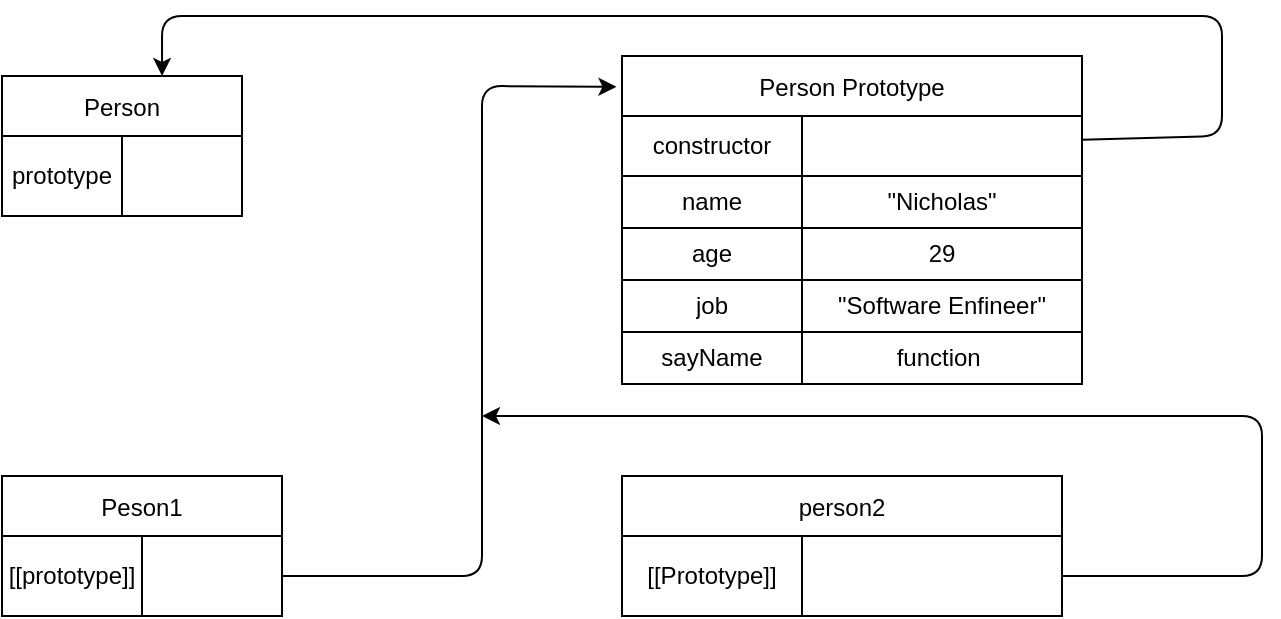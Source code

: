 <mxfile>
    <diagram id="M0w2Fm-CT4PH8TDcVDP7" name="第 1 页">
        <mxGraphModel dx="770" dy="575" grid="1" gridSize="10" guides="1" tooltips="1" connect="1" arrows="1" fold="1" page="1" pageScale="1" pageWidth="827" pageHeight="1169" background="#FFFFFF" math="0" shadow="0">
            <root>
                <mxCell id="0"/>
                <mxCell id="1" parent="0"/>
                <mxCell id="99" value="Person" style="shape=table;startSize=30;container=1;collapsible=0;childLayout=tableLayout;strokeColor=#000000;fillColor=#FFFFFF;fontColor=#000000;" vertex="1" parent="1">
                    <mxGeometry x="70" y="170" width="120" height="70" as="geometry"/>
                </mxCell>
                <mxCell id="100" value="" style="shape=partialRectangle;collapsible=0;dropTarget=0;pointerEvents=0;fillColor=none;top=0;left=0;bottom=0;right=0;points=[[0,0.5],[1,0.5]];portConstraint=eastwest;strokeColor=#000000;" vertex="1" parent="99">
                    <mxGeometry y="30" width="120" height="40" as="geometry"/>
                </mxCell>
                <mxCell id="101" value="&lt;font color=&quot;#000000&quot;&gt;prototype&lt;/font&gt;" style="shape=partialRectangle;html=1;whiteSpace=wrap;connectable=0;overflow=hidden;fillColor=none;top=0;left=0;bottom=0;right=0;pointerEvents=1;strokeColor=#000000;" vertex="1" parent="100">
                    <mxGeometry width="60" height="40" as="geometry">
                        <mxRectangle width="60" height="40" as="alternateBounds"/>
                    </mxGeometry>
                </mxCell>
                <mxCell id="102" value="" style="shape=partialRectangle;html=1;whiteSpace=wrap;connectable=0;overflow=hidden;fillColor=none;top=0;left=0;bottom=0;right=0;pointerEvents=1;strokeColor=#000000;" vertex="1" parent="100">
                    <mxGeometry x="60" width="60" height="40" as="geometry">
                        <mxRectangle width="60" height="40" as="alternateBounds"/>
                    </mxGeometry>
                </mxCell>
                <mxCell id="106" value="Peson1" style="shape=table;startSize=30;container=1;collapsible=0;childLayout=tableLayout;fontColor=#000000;strokeColor=#000000;fillColor=#FFFFFF;" vertex="1" parent="1">
                    <mxGeometry x="70" y="370" width="140" height="70" as="geometry"/>
                </mxCell>
                <mxCell id="107" value="" style="shape=partialRectangle;collapsible=0;dropTarget=0;pointerEvents=0;fillColor=none;top=0;left=0;bottom=0;right=0;points=[[0,0.5],[1,0.5]];portConstraint=eastwest;fontColor=#000000;strokeColor=#000000;" vertex="1" parent="106">
                    <mxGeometry y="30" width="140" height="40" as="geometry"/>
                </mxCell>
                <mxCell id="108" value="[[prototype]]" style="shape=partialRectangle;html=1;whiteSpace=wrap;connectable=0;overflow=hidden;fillColor=none;top=0;left=0;bottom=0;right=0;pointerEvents=1;fontColor=#000000;strokeColor=#000000;" vertex="1" parent="107">
                    <mxGeometry width="70" height="40" as="geometry">
                        <mxRectangle width="70" height="40" as="alternateBounds"/>
                    </mxGeometry>
                </mxCell>
                <mxCell id="109" value="" style="shape=partialRectangle;html=1;whiteSpace=wrap;connectable=0;overflow=hidden;fillColor=none;top=0;left=0;bottom=0;right=0;pointerEvents=1;fontColor=#000000;strokeColor=#000000;" vertex="1" parent="107">
                    <mxGeometry x="70" width="70" height="40" as="geometry">
                        <mxRectangle width="70" height="40" as="alternateBounds"/>
                    </mxGeometry>
                </mxCell>
                <mxCell id="134" value="Person Prototype" style="shape=table;startSize=30;container=1;collapsible=0;childLayout=tableLayout;fontColor=#000000;strokeColor=#000000;fillColor=#FFFFFF;" vertex="1" parent="1">
                    <mxGeometry x="380" y="160" width="230" height="164" as="geometry"/>
                </mxCell>
                <mxCell id="135" value="" style="shape=partialRectangle;collapsible=0;dropTarget=0;pointerEvents=0;fillColor=none;top=0;left=0;bottom=0;right=0;points=[[0,0.5],[1,0.5]];portConstraint=eastwest;fontColor=#000000;strokeColor=#000000;" vertex="1" parent="134">
                    <mxGeometry y="30" width="230" height="30" as="geometry"/>
                </mxCell>
                <mxCell id="136" value="constructor" style="shape=partialRectangle;html=1;whiteSpace=wrap;connectable=0;overflow=hidden;fillColor=none;top=0;left=0;bottom=0;right=0;pointerEvents=1;fontColor=#000000;strokeColor=#000000;" vertex="1" parent="135">
                    <mxGeometry width="90" height="30" as="geometry">
                        <mxRectangle width="90" height="30" as="alternateBounds"/>
                    </mxGeometry>
                </mxCell>
                <mxCell id="137" value="" style="shape=partialRectangle;html=1;whiteSpace=wrap;connectable=0;overflow=hidden;fillColor=none;top=0;left=0;bottom=0;right=0;pointerEvents=1;fontColor=#000000;strokeColor=#000000;" vertex="1" parent="135">
                    <mxGeometry x="90" width="140" height="30" as="geometry">
                        <mxRectangle width="140" height="30" as="alternateBounds"/>
                    </mxGeometry>
                </mxCell>
                <mxCell id="138" value="" style="shape=partialRectangle;collapsible=0;dropTarget=0;pointerEvents=0;fillColor=none;top=0;left=0;bottom=0;right=0;points=[[0,0.5],[1,0.5]];portConstraint=eastwest;fontColor=#000000;strokeColor=#000000;" vertex="1" parent="134">
                    <mxGeometry y="60" width="230" height="26" as="geometry"/>
                </mxCell>
                <mxCell id="139" value="name" style="shape=partialRectangle;html=1;whiteSpace=wrap;connectable=0;overflow=hidden;fillColor=none;top=0;left=0;bottom=0;right=0;pointerEvents=1;fontColor=#000000;strokeColor=#000000;" vertex="1" parent="138">
                    <mxGeometry width="90" height="26" as="geometry">
                        <mxRectangle width="90" height="26" as="alternateBounds"/>
                    </mxGeometry>
                </mxCell>
                <mxCell id="140" value="&quot;Nicholas&quot;" style="shape=partialRectangle;html=1;whiteSpace=wrap;connectable=0;overflow=hidden;fillColor=none;top=0;left=0;bottom=0;right=0;pointerEvents=1;fontColor=#000000;strokeColor=#000000;" vertex="1" parent="138">
                    <mxGeometry x="90" width="140" height="26" as="geometry">
                        <mxRectangle width="140" height="26" as="alternateBounds"/>
                    </mxGeometry>
                </mxCell>
                <mxCell id="141" value="" style="shape=partialRectangle;collapsible=0;dropTarget=0;pointerEvents=0;fillColor=none;top=0;left=0;bottom=0;right=0;points=[[0,0.5],[1,0.5]];portConstraint=eastwest;fontColor=#000000;strokeColor=#000000;" vertex="1" parent="134">
                    <mxGeometry y="86" width="230" height="26" as="geometry"/>
                </mxCell>
                <mxCell id="142" value="age" style="shape=partialRectangle;html=1;whiteSpace=wrap;connectable=0;overflow=hidden;fillColor=none;top=0;left=0;bottom=0;right=0;pointerEvents=1;fontColor=#000000;strokeColor=#000000;" vertex="1" parent="141">
                    <mxGeometry width="90" height="26" as="geometry">
                        <mxRectangle width="90" height="26" as="alternateBounds"/>
                    </mxGeometry>
                </mxCell>
                <mxCell id="143" value="29" style="shape=partialRectangle;html=1;whiteSpace=wrap;connectable=0;overflow=hidden;fillColor=none;top=0;left=0;bottom=0;right=0;pointerEvents=1;fontColor=#000000;strokeColor=#000000;" vertex="1" parent="141">
                    <mxGeometry x="90" width="140" height="26" as="geometry">
                        <mxRectangle width="140" height="26" as="alternateBounds"/>
                    </mxGeometry>
                </mxCell>
                <mxCell id="144" value="" style="shape=partialRectangle;collapsible=0;dropTarget=0;pointerEvents=0;fillColor=none;top=0;left=0;bottom=0;right=0;points=[[0,0.5],[1,0.5]];portConstraint=eastwest;fontColor=#000000;strokeColor=#000000;" vertex="1" parent="134">
                    <mxGeometry y="112" width="230" height="26" as="geometry"/>
                </mxCell>
                <mxCell id="145" value="job" style="shape=partialRectangle;html=1;whiteSpace=wrap;connectable=0;overflow=hidden;fillColor=none;top=0;left=0;bottom=0;right=0;pointerEvents=1;fontColor=#000000;strokeColor=#000000;" vertex="1" parent="144">
                    <mxGeometry width="90" height="26" as="geometry">
                        <mxRectangle width="90" height="26" as="alternateBounds"/>
                    </mxGeometry>
                </mxCell>
                <mxCell id="146" value="&quot;Software Enfineer&quot;" style="shape=partialRectangle;html=1;whiteSpace=wrap;connectable=0;overflow=hidden;fillColor=none;top=0;left=0;bottom=0;right=0;pointerEvents=1;fontColor=#000000;strokeColor=#000000;" vertex="1" parent="144">
                    <mxGeometry x="90" width="140" height="26" as="geometry">
                        <mxRectangle width="140" height="26" as="alternateBounds"/>
                    </mxGeometry>
                </mxCell>
                <mxCell id="147" value="" style="shape=partialRectangle;collapsible=0;dropTarget=0;pointerEvents=0;fillColor=none;top=0;left=0;bottom=0;right=0;points=[[0,0.5],[1,0.5]];portConstraint=eastwest;fontColor=#000000;strokeColor=#000000;" vertex="1" parent="134">
                    <mxGeometry y="138" width="230" height="26" as="geometry"/>
                </mxCell>
                <mxCell id="148" value="sayName" style="shape=partialRectangle;html=1;whiteSpace=wrap;connectable=0;overflow=hidden;fillColor=none;top=0;left=0;bottom=0;right=0;pointerEvents=1;fontColor=#000000;strokeColor=#000000;" vertex="1" parent="147">
                    <mxGeometry width="90" height="26" as="geometry">
                        <mxRectangle width="90" height="26" as="alternateBounds"/>
                    </mxGeometry>
                </mxCell>
                <mxCell id="149" value="function&amp;nbsp;" style="shape=partialRectangle;html=1;whiteSpace=wrap;connectable=0;overflow=hidden;fillColor=none;top=0;left=0;bottom=0;right=0;pointerEvents=1;fontColor=#000000;strokeColor=#000000;" vertex="1" parent="147">
                    <mxGeometry x="90" width="140" height="26" as="geometry">
                        <mxRectangle width="140" height="26" as="alternateBounds"/>
                    </mxGeometry>
                </mxCell>
                <mxCell id="150" value="person2" style="shape=table;startSize=30;container=1;collapsible=0;childLayout=tableLayout;fontColor=#000000;strokeColor=#000000;fillColor=#FFFFFF;" vertex="1" parent="1">
                    <mxGeometry x="380" y="370" width="220" height="70" as="geometry"/>
                </mxCell>
                <mxCell id="151" value="" style="shape=partialRectangle;collapsible=0;dropTarget=0;pointerEvents=0;fillColor=none;top=0;left=0;bottom=0;right=0;points=[[0,0.5],[1,0.5]];portConstraint=eastwest;fontColor=#000000;strokeColor=#000000;" vertex="1" parent="150">
                    <mxGeometry y="30" width="220" height="40" as="geometry"/>
                </mxCell>
                <mxCell id="152" value="[[Prototype]]" style="shape=partialRectangle;html=1;whiteSpace=wrap;connectable=0;overflow=hidden;fillColor=none;top=0;left=0;bottom=0;right=0;pointerEvents=1;fontColor=#000000;strokeColor=#000000;" vertex="1" parent="151">
                    <mxGeometry width="90" height="40" as="geometry">
                        <mxRectangle width="90" height="40" as="alternateBounds"/>
                    </mxGeometry>
                </mxCell>
                <mxCell id="153" value="" style="shape=partialRectangle;html=1;whiteSpace=wrap;connectable=0;overflow=hidden;fillColor=none;top=0;left=0;bottom=0;right=0;pointerEvents=1;fontColor=#000000;strokeColor=#000000;" vertex="1" parent="151">
                    <mxGeometry x="90" width="130" height="40" as="geometry">
                        <mxRectangle width="130" height="40" as="alternateBounds"/>
                    </mxGeometry>
                </mxCell>
                <mxCell id="193" style="edgeStyle=none;html=1;exitX=1;exitY=0.5;exitDx=0;exitDy=0;fontColor=#000000;strokeColor=#000000;entryX=-0.012;entryY=0.094;entryDx=0;entryDy=0;entryPerimeter=0;" edge="1" parent="1" source="107" target="134">
                    <mxGeometry relative="1" as="geometry">
                        <mxPoint x="380" y="175" as="targetPoint"/>
                        <Array as="points">
                            <mxPoint x="310" y="420"/>
                            <mxPoint x="310" y="175"/>
                        </Array>
                    </mxGeometry>
                </mxCell>
                <mxCell id="194" style="edgeStyle=none;html=1;exitX=1;exitY=0.5;exitDx=0;exitDy=0;fontColor=#000000;strokeColor=#000000;" edge="1" parent="1" source="151">
                    <mxGeometry relative="1" as="geometry">
                        <mxPoint x="310" y="340" as="targetPoint"/>
                        <Array as="points">
                            <mxPoint x="700" y="420"/>
                            <mxPoint x="700" y="340"/>
                        </Array>
                    </mxGeometry>
                </mxCell>
                <mxCell id="197" style="edgeStyle=none;html=1;fontColor=#000000;strokeColor=#000000;entryX=0.667;entryY=0;entryDx=0;entryDy=0;entryPerimeter=0;" edge="1" parent="1" source="135" target="99">
                    <mxGeometry relative="1" as="geometry">
                        <mxPoint x="340" y="60" as="targetPoint"/>
                        <Array as="points">
                            <mxPoint x="680" y="200"/>
                            <mxPoint x="680" y="140"/>
                            <mxPoint x="150" y="140"/>
                        </Array>
                    </mxGeometry>
                </mxCell>
            </root>
        </mxGraphModel>
    </diagram>
</mxfile>